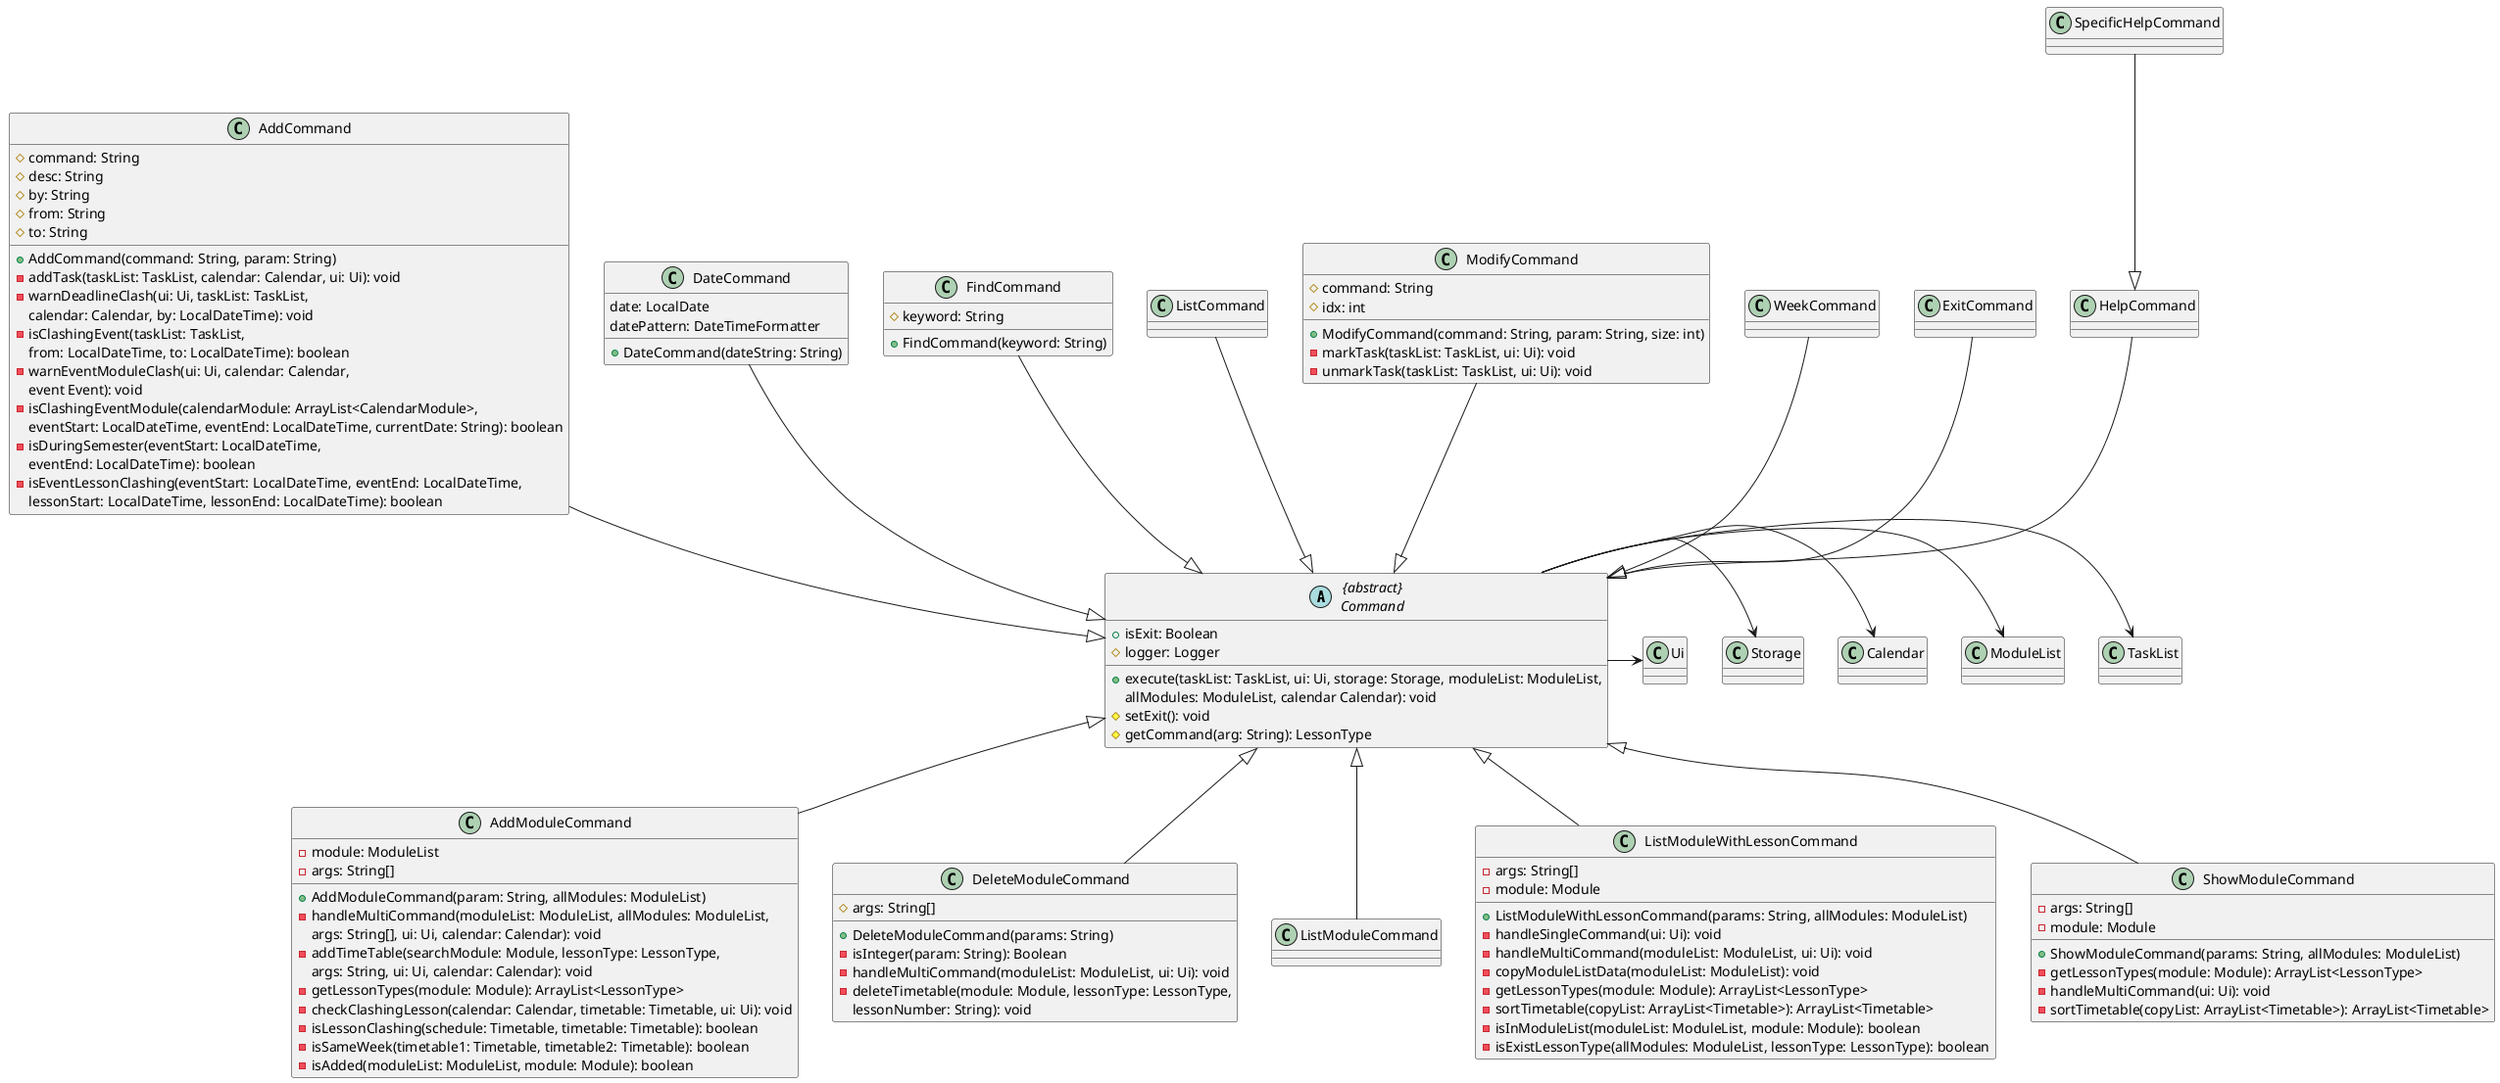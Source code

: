 @startuml
'https://plantuml.com/class-diagram
'skinparam classAttributeIconSize 0

abstract class "{abstract}\nCommand" as Command {
+ isExit: Boolean
# logger: Logger
+ execute(taskList: TaskList, ui: Ui, storage: Storage, moduleList: ModuleList,
allModules: ModuleList, calendar Calendar): void
# setExit(): void
# getCommand(arg: String): LessonType
}
Command -> TaskList
Command -> ModuleList
Command -> Calendar
Command -> Storage
Command -> Ui

class AddCommand {
# command: String
# desc: String
# by: String
# from: String
# to: String
__
+ AddCommand(command: String, param: String)
- addTask(taskList: TaskList, calendar: Calendar, ui: Ui): void
- warnDeadlineClash(ui: Ui, taskList: TaskList,
calendar: Calendar, by: LocalDateTime): void
- isClashingEvent(taskList: TaskList,
from: LocalDateTime, to: LocalDateTime): boolean
- warnEventModuleClash(ui: Ui, calendar: Calendar,
event Event): void
- isClashingEventModule(calendarModule: ArrayList<CalendarModule>,
eventStart: LocalDateTime, eventEnd: LocalDateTime, currentDate: String): boolean
- isDuringSemester(eventStart: LocalDateTime,
eventEnd: LocalDateTime): boolean
- isEventLessonClashing(eventStart: LocalDateTime, eventEnd: LocalDateTime,
lessonStart: LocalDateTime, lessonEnd: LocalDateTime): boolean
}
AddCommand --|> Command

class DateCommand {
date: LocalDate
datePattern: DateTimeFormatter
+ DateCommand(dateString: String)
}
DateCommand --|> Command

class FindCommand{
# keyword: String
+ FindCommand(keyword: String)
}
FindCommand --|> Command

class ListCommand
ListCommand --|> Command

class ModifyCommand{
# command: String
# idx: int
+ModifyCommand(command: String, param: String, size: int)
-markTask(taskList: TaskList, ui: Ui): void
-unmarkTask(taskList: TaskList, ui: Ui): void
}
ModifyCommand --|> Command

class WeekCommand
WeekCommand --|> Command

class ExitCommand
ExitCommand --|> Command

class HelpCommand
HelpCommand --|> Command

class SpecificHelpCommand
SpecificHelpCommand --|> HelpCommand

class AddModuleCommand {
- module: ModuleList
- args: String[]
+ AddModuleCommand(param: String, allModules: ModuleList)
- handleMultiCommand(moduleList: ModuleList, allModules: ModuleList,
args: String[], ui: Ui, calendar: Calendar): void
- addTimeTable(searchModule: Module, lessonType: LessonType,
args: String, ui: Ui, calendar: Calendar): void
- getLessonTypes(module: Module): ArrayList<LessonType>
- checkClashingLesson(calendar: Calendar, timetable: Timetable, ui: Ui): void
- isLessonClashing(schedule: Timetable, timetable: Timetable): boolean
- isSameWeek(timetable1: Timetable, timetable2: Timetable): boolean
- isAdded(moduleList: ModuleList, module: Module): boolean
}
Command <|-- AddModuleCommand

class DeleteModuleCommand{
# args: String[]
+ DeleteModuleCommand(params: String)
- isInteger(param: String): Boolean
- handleMultiCommand(moduleList: ModuleList, ui: Ui): void
- deleteTimetable(module: Module, lessonType: LessonType,
lessonNumber: String): void
}
Command <|-- DeleteModuleCommand

class ListModuleCommand
Command <|-- ListModuleCommand

class ListModuleWithLessonCommand {
- args: String[]
- module: Module
+ ListModuleWithLessonCommand(params: String, allModules: ModuleList)
- handleSingleCommand(ui: Ui): void
- handleMultiCommand(moduleList: ModuleList, ui: Ui): void
- copyModuleListData(moduleList: ModuleList): void
- getLessonTypes(module: Module): ArrayList<LessonType>
- sortTimetable(copyList: ArrayList<Timetable>): ArrayList<Timetable>
- isInModuleList(moduleList: ModuleList, module: Module): boolean
- isExistLessonType(allModules: ModuleList, lessonType: LessonType): boolean
}
Command <|-- ListModuleWithLessonCommand

class ShowModuleCommand {
- args: String[]
- module: Module
+ ShowModuleCommand(params: String, allModules: ModuleList)
- getLessonTypes(module: Module): ArrayList<LessonType>
- handleMultiCommand(ui: Ui): void
- sortTimetable(copyList: ArrayList<Timetable>): ArrayList<Timetable>
}
Command <|-- ShowModuleCommand

@enduml